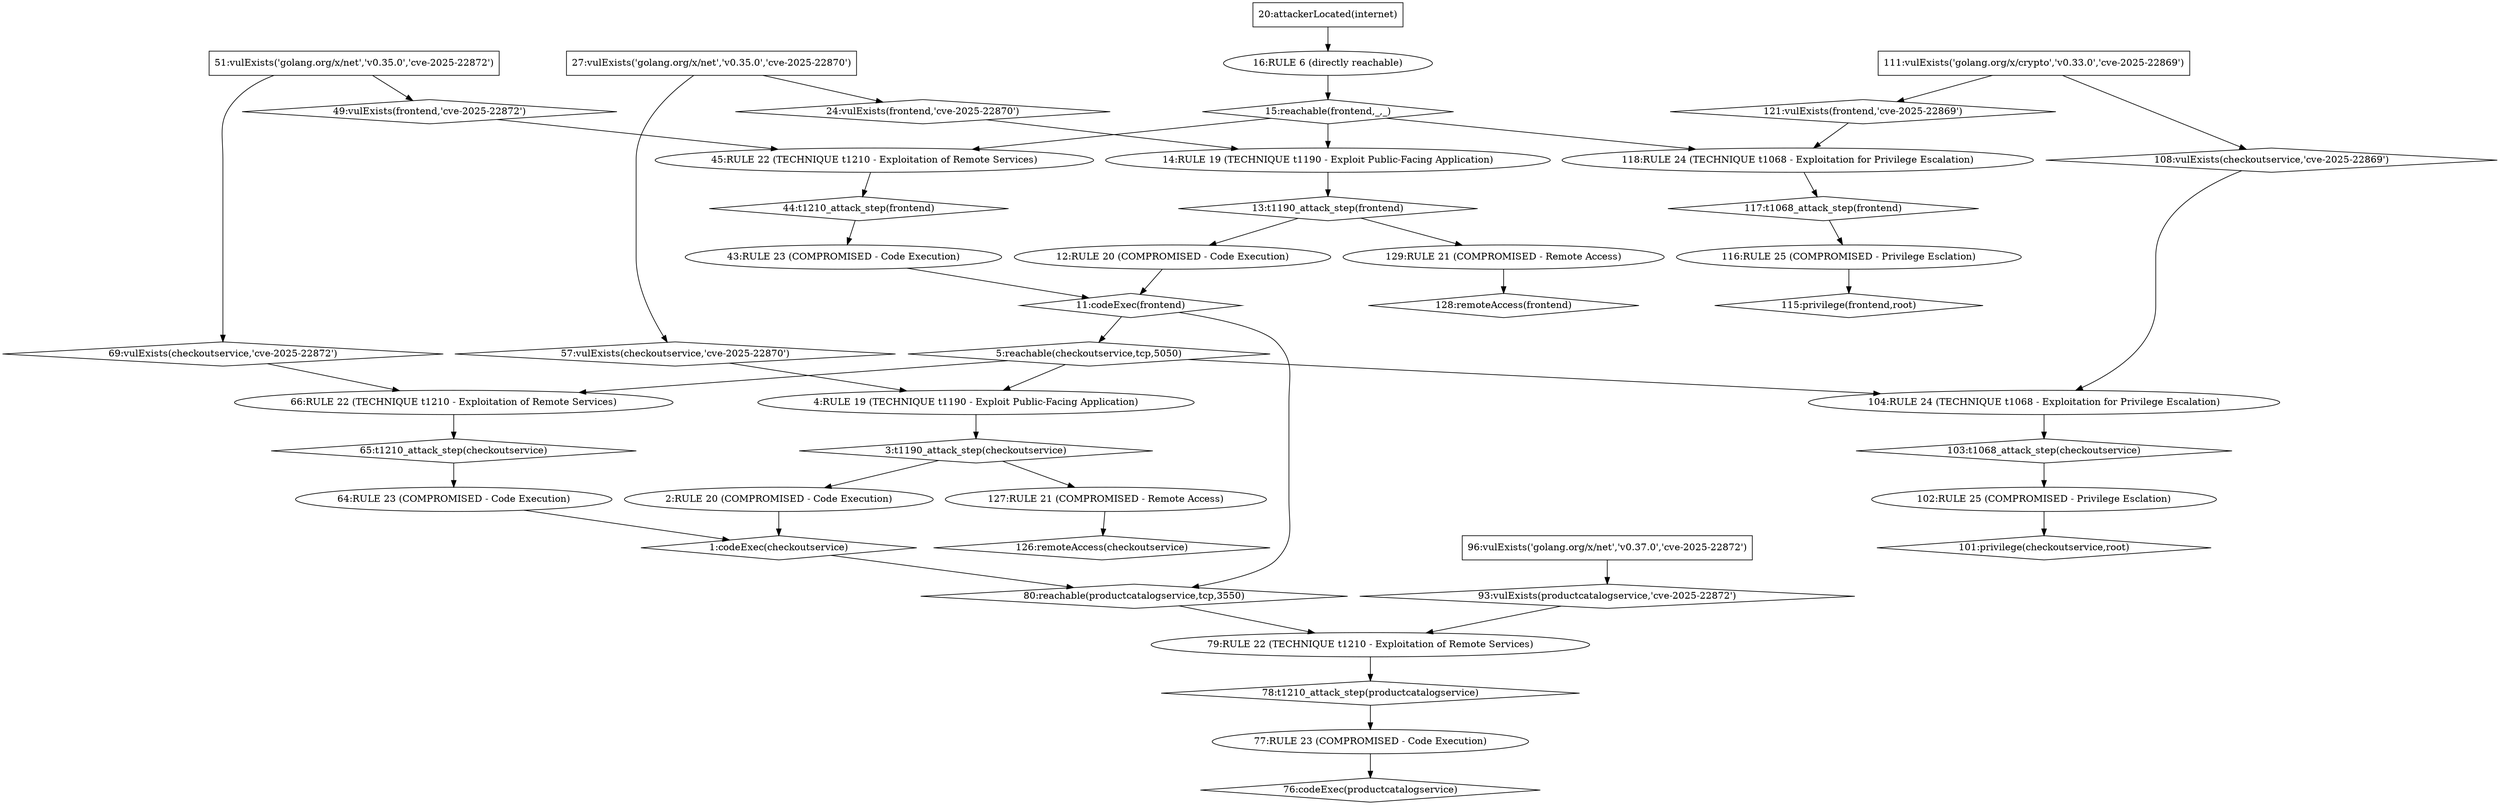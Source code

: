 strict digraph G {
	graph [name=G];
	1	[label="1:codeExec(checkoutservice)",
		shape=diamond];
	80	[label="80:reachable(productcatalogservice,tcp,3550)",
		shape=diamond];
	1 -> 80;
	2	[label="2:RULE 20 (COMPROMISED - Code Execution)",
		shape=ellipse];
	2 -> 1;
	3	[label="3:t1190_attack_step(checkoutservice)",
		shape=diamond];
	3 -> 2;
	127	[label="127:RULE 21 (COMPROMISED - Remote Access)",
		shape=ellipse];
	3 -> 127;
	4	[label="4:RULE 19 (TECHNIQUE t1190 - Exploit Public-Facing Application)",
		shape=ellipse];
	4 -> 3;
	5	[label="5:reachable(checkoutservice,tcp,5050)",
		shape=diamond];
	5 -> 4;
	66	[label="66:RULE 22 (TECHNIQUE t1210 - Exploitation of Remote Services)",
		shape=ellipse];
	5 -> 66;
	104	[label="104:RULE 24 (TECHNIQUE t1068 - Exploitation for Privilege Escalation)",
		shape=ellipse];
	5 -> 104;
	11	[label="11:codeExec(frontend)",
		shape=diamond];
	11 -> 5;
	11 -> 80;
	12	[label="12:RULE 20 (COMPROMISED - Code Execution)",
		shape=ellipse];
	12 -> 11;
	13	[label="13:t1190_attack_step(frontend)",
		shape=diamond];
	13 -> 12;
	129	[label="129:RULE 21 (COMPROMISED - Remote Access)",
		shape=ellipse];
	13 -> 129;
	14	[label="14:RULE 19 (TECHNIQUE t1190 - Exploit Public-Facing Application)",
		shape=ellipse];
	14 -> 13;
	15	[label="15:reachable(frontend,_,_)",
		shape=diamond];
	15 -> 14;
	45	[label="45:RULE 22 (TECHNIQUE t1210 - Exploitation of Remote Services)",
		shape=ellipse];
	15 -> 45;
	118	[label="118:RULE 24 (TECHNIQUE t1068 - Exploitation for Privilege Escalation)",
		shape=ellipse];
	15 -> 118;
	16	[label="16:RULE 6 (directly reachable)",
		shape=ellipse];
	16 -> 15;
	20	[label="20:attackerLocated(internet)",
		shape=box];
	20 -> 16;
	24	[label="24:vulExists(frontend,'cve-2025-22870')",
		shape=diamond];
	24 -> 14;
	27	[label="27:vulExists('golang.org/x/net','v0.35.0','cve-2025-22870')",
		shape=box];
	27 -> 24;
	57	[label="57:vulExists(checkoutservice,'cve-2025-22870')",
		shape=diamond];
	27 -> 57;
	43	[label="43:RULE 23 (COMPROMISED - Code Execution)",
		shape=ellipse];
	43 -> 11;
	44	[label="44:t1210_attack_step(frontend)",
		shape=diamond];
	44 -> 43;
	45 -> 44;
	49	[label="49:vulExists(frontend,'cve-2025-22872')",
		shape=diamond];
	49 -> 45;
	51	[label="51:vulExists('golang.org/x/net','v0.35.0','cve-2025-22872')",
		shape=box];
	51 -> 49;
	69	[label="69:vulExists(checkoutservice,'cve-2025-22872')",
		shape=diamond];
	51 -> 69;
	57 -> 4;
	64	[label="64:RULE 23 (COMPROMISED - Code Execution)",
		shape=ellipse];
	64 -> 1;
	65	[label="65:t1210_attack_step(checkoutservice)",
		shape=diamond];
	65 -> 64;
	66 -> 65;
	69 -> 66;
	76	[label="76:codeExec(productcatalogservice)",
		shape=diamond];
	77	[label="77:RULE 23 (COMPROMISED - Code Execution)",
		shape=ellipse];
	77 -> 76;
	78	[label="78:t1210_attack_step(productcatalogservice)",
		shape=diamond];
	78 -> 77;
	79	[label="79:RULE 22 (TECHNIQUE t1210 - Exploitation of Remote Services)",
		shape=ellipse];
	79 -> 78;
	80 -> 79;
	93	[label="93:vulExists(productcatalogservice,'cve-2025-22872')",
		shape=diamond];
	93 -> 79;
	96	[label="96:vulExists('golang.org/x/net','v0.37.0','cve-2025-22872')",
		shape=box];
	96 -> 93;
	101	[label="101:privilege(checkoutservice,root)",
		shape=diamond];
	102	[label="102:RULE 25 (COMPROMISED - Privilege Esclation)",
		shape=ellipse];
	102 -> 101;
	103	[label="103:t1068_attack_step(checkoutservice)",
		shape=diamond];
	103 -> 102;
	104 -> 103;
	108	[label="108:vulExists(checkoutservice,'cve-2025-22869')",
		shape=diamond];
	108 -> 104;
	111	[label="111:vulExists('golang.org/x/crypto','v0.33.0','cve-2025-22869')",
		shape=box];
	111 -> 108;
	121	[label="121:vulExists(frontend,'cve-2025-22869')",
		shape=diamond];
	111 -> 121;
	115	[label="115:privilege(frontend,root)",
		shape=diamond];
	116	[label="116:RULE 25 (COMPROMISED - Privilege Esclation)",
		shape=ellipse];
	116 -> 115;
	117	[label="117:t1068_attack_step(frontend)",
		shape=diamond];
	117 -> 116;
	118 -> 117;
	121 -> 118;
	126	[label="126:remoteAccess(checkoutservice)",
		shape=diamond];
	127 -> 126;
	128	[label="128:remoteAccess(frontend)",
		shape=diamond];
	129 -> 128;
}
